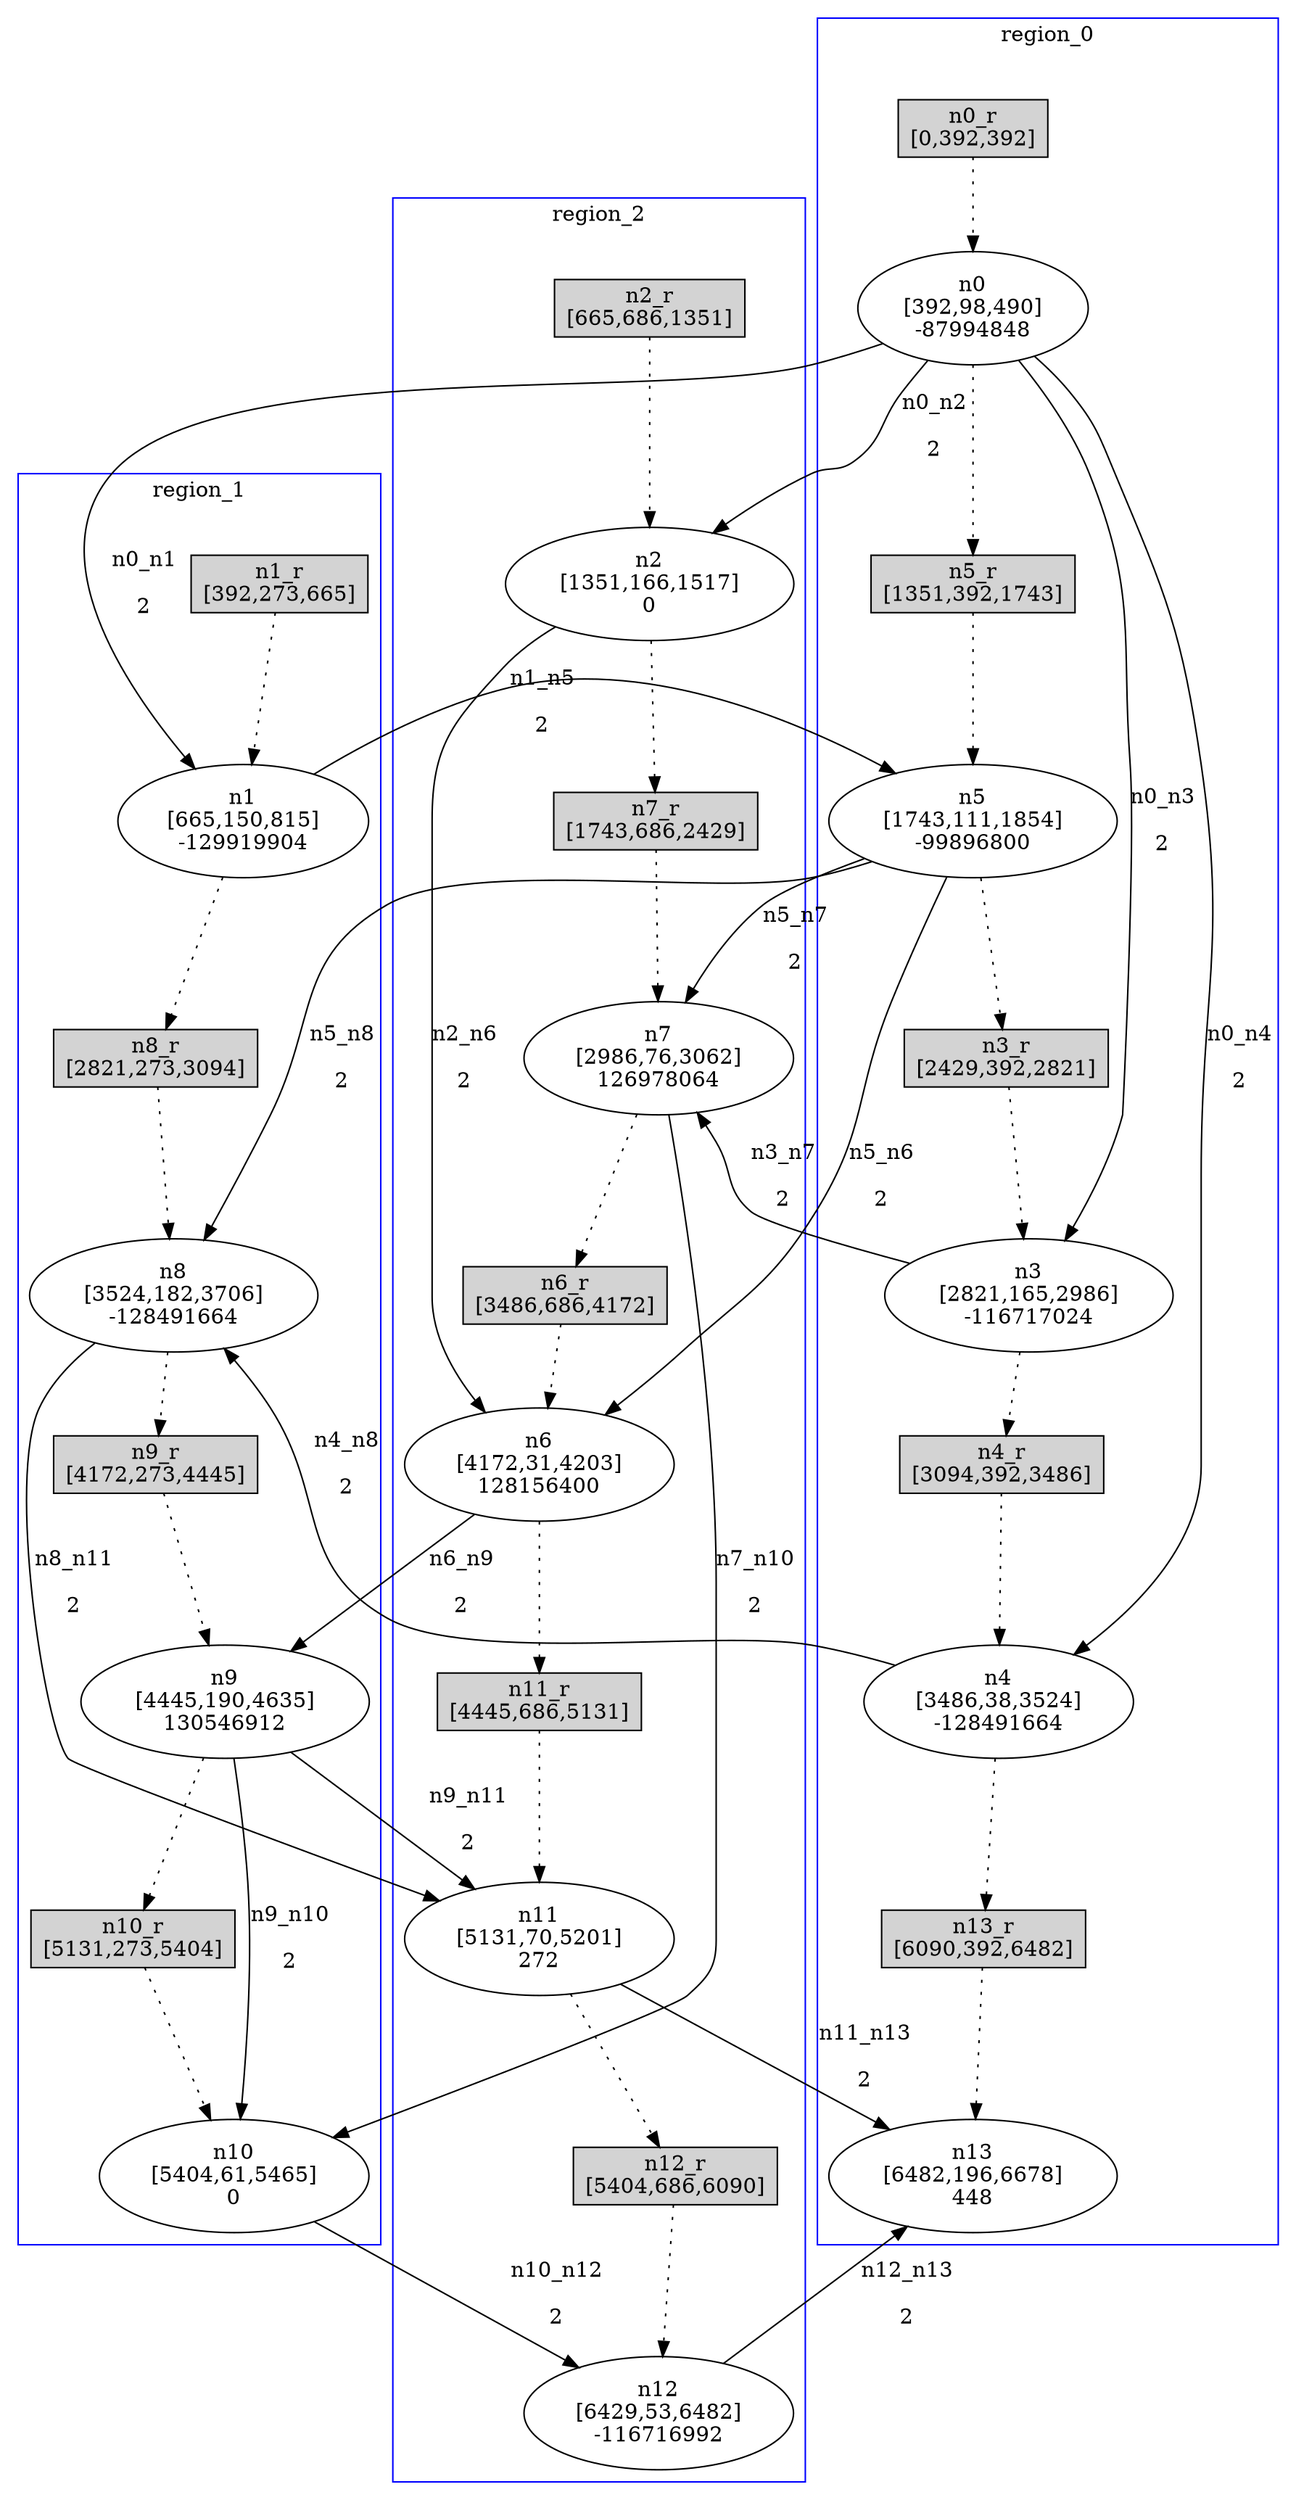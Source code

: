 //3-LSsolveMIPnSolStatus 9.
//4-SL 6678.
//5-LSsolveMIPsolveTime(double) 1800.03.
//6-reconfigurateNum(int) 14.
//7-reconfigurateTime(int) 6482.
digraph test_0 {
	size="28,40";
	subgraph cluster0 {
		stytle=filled;
		color=blue;
		label=region_0;
		n0_r [ shape = box, style = filled, label = "n0_r\n[0,392,392]" ];
		n0 [ label="n0\n[392,98,490]\n-87994848" ];
		n0_r -> n0 [ style = dotted ];
		n5_r [ shape = box, style = filled, label = "n5_r\n[1351,392,1743]" ];
		n5 [ label="n5\n[1743,111,1854]\n-99896800" ];
		n5_r -> n5 [ style = dotted ];
		n3_r [ shape = box, style = filled, label = "n3_r\n[2429,392,2821]" ];
		n3 [ label="n3\n[2821,165,2986]\n-116717024" ];
		n3_r -> n3 [ style = dotted ];
		n4_r [ shape = box, style = filled, label = "n4_r\n[3094,392,3486]" ];
		n4 [ label="n4\n[3486,38,3524]\n-128491664" ];
		n4_r -> n4 [ style = dotted ];
		n13_r [ shape = box, style = filled, label = "n13_r\n[6090,392,6482]" ];
		n13 [ label="n13\n[6482,196,6678]\n448" ];
		n13_r -> n13 [ style = dotted ];
		n0 -> n5_r [ style = dotted ];
		n5 -> n3_r [ style = dotted ];
		n3 -> n4_r [ style = dotted ];
		n4 -> n13_r [ style = dotted ];
	}
	subgraph cluster1 {
		stytle=filled;
		color=blue;
		label=region_1;
		n1_r [ shape = box, style = filled, label = "n1_r\n[392,273,665]" ];
		n1 [ label="n1\n[665,150,815]\n-129919904" ];
		n1_r -> n1 [ style = dotted ];
		n8_r [ shape = box, style = filled, label = "n8_r\n[2821,273,3094]" ];
		n8 [ label="n8\n[3524,182,3706]\n-128491664" ];
		n8_r -> n8 [ style = dotted ];
		n9_r [ shape = box, style = filled, label = "n9_r\n[4172,273,4445]" ];
		n9 [ label="n9\n[4445,190,4635]\n130546912" ];
		n9_r -> n9 [ style = dotted ];
		n10_r [ shape = box, style = filled, label = "n10_r\n[5131,273,5404]" ];
		n10 [ label="n10\n[5404,61,5465]\n0" ];
		n10_r -> n10 [ style = dotted ];
		n1 -> n8_r [ style = dotted ];
		n8 -> n9_r [ style = dotted ];
		n9 -> n10_r [ style = dotted ];
	}
	subgraph cluster2 {
		stytle=filled;
		color=blue;
		label=region_2;
		n2_r [ shape = box, style = filled, label = "n2_r\n[665,686,1351]" ];
		n2 [ label="n2\n[1351,166,1517]\n0" ];
		n2_r -> n2 [ style = dotted ];
		n7_r [ shape = box, style = filled, label = "n7_r\n[1743,686,2429]" ];
		n7 [ label="n7\n[2986,76,3062]\n126978064" ];
		n7_r -> n7 [ style = dotted ];
		n6_r [ shape = box, style = filled, label = "n6_r\n[3486,686,4172]" ];
		n6 [ label="n6\n[4172,31,4203]\n128156400" ];
		n6_r -> n6 [ style = dotted ];
		n11_r [ shape = box, style = filled, label = "n11_r\n[4445,686,5131]" ];
		n11 [ label="n11\n[5131,70,5201]\n272" ];
		n11_r -> n11 [ style = dotted ];
		n12_r [ shape = box, style = filled, label = "n12_r\n[5404,686,6090]" ];
		n12 [ label="n12\n[6429,53,6482]\n-116716992" ];
		n12_r -> n12 [ style = dotted ];
		n2 -> n7_r [ style = dotted ];
		n7 -> n6_r [ style = dotted ];
		n6 -> n11_r [ style = dotted ];
		n11 -> n12_r [ style = dotted ];
	}
	n0 -> n1 [ label="n0_n1\n2" ];
	n0 -> n2 [ label="n0_n2\n2" ];
	n0 -> n3 [ label="n0_n3\n2" ];
	n0 -> n4 [ label="n0_n4\n2" ];
	n1 -> n5 [ label="n1_n5\n2" ];
	n2 -> n6 [ label="n2_n6\n2" ];
	n3 -> n7 [ label="n3_n7\n2" ];
	n4 -> n8 [ label="n4_n8\n2" ];
	n5 -> n6 [ label="n5_n6\n2" ];
	n5 -> n7 [ label="n5_n7\n2" ];
	n5 -> n8 [ label="n5_n8\n2" ];
	n6 -> n9 [ label="n6_n9\n2" ];
	n7 -> n10 [ label="n7_n10\n2" ];
	n8 -> n11 [ label="n8_n11\n2" ];
	n9 -> n10 [ label="n9_n10\n2" ];
	n9 -> n11 [ label="n9_n11\n2" ];
	n10 -> n12 [ label="n10_n12\n2" ];
	n11 -> n13 [ label="n11_n13\n2" ];
	n12 -> n13 [ label="n12_n13\n2" ];
}

